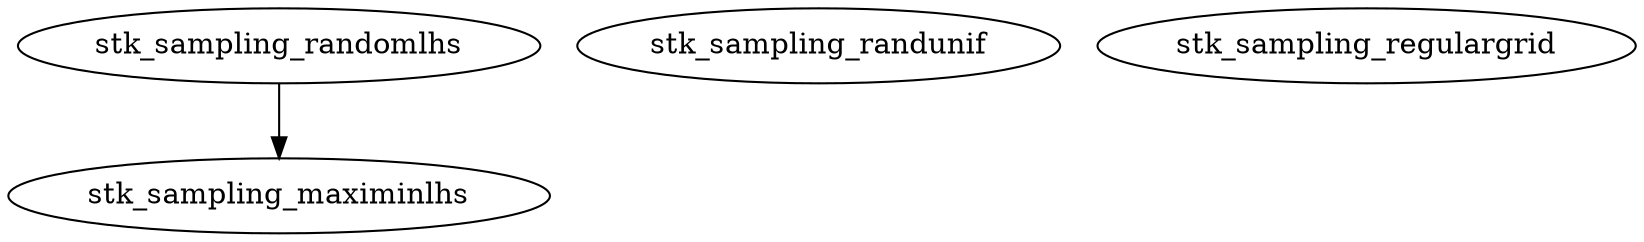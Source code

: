 /* Created by mdot for Matlab */
digraph m2html {
  stk_sampling_randomlhs -> stk_sampling_maximinlhs;

  stk_sampling_maximinlhs [URL="stk_sampling_maximinlhs.html"];
  stk_sampling_randomlhs [URL="stk_sampling_randomlhs.html"];
  stk_sampling_randunif [URL="stk_sampling_randunif.html"];
  stk_sampling_regulargrid [URL="stk_sampling_regulargrid.html"];
}